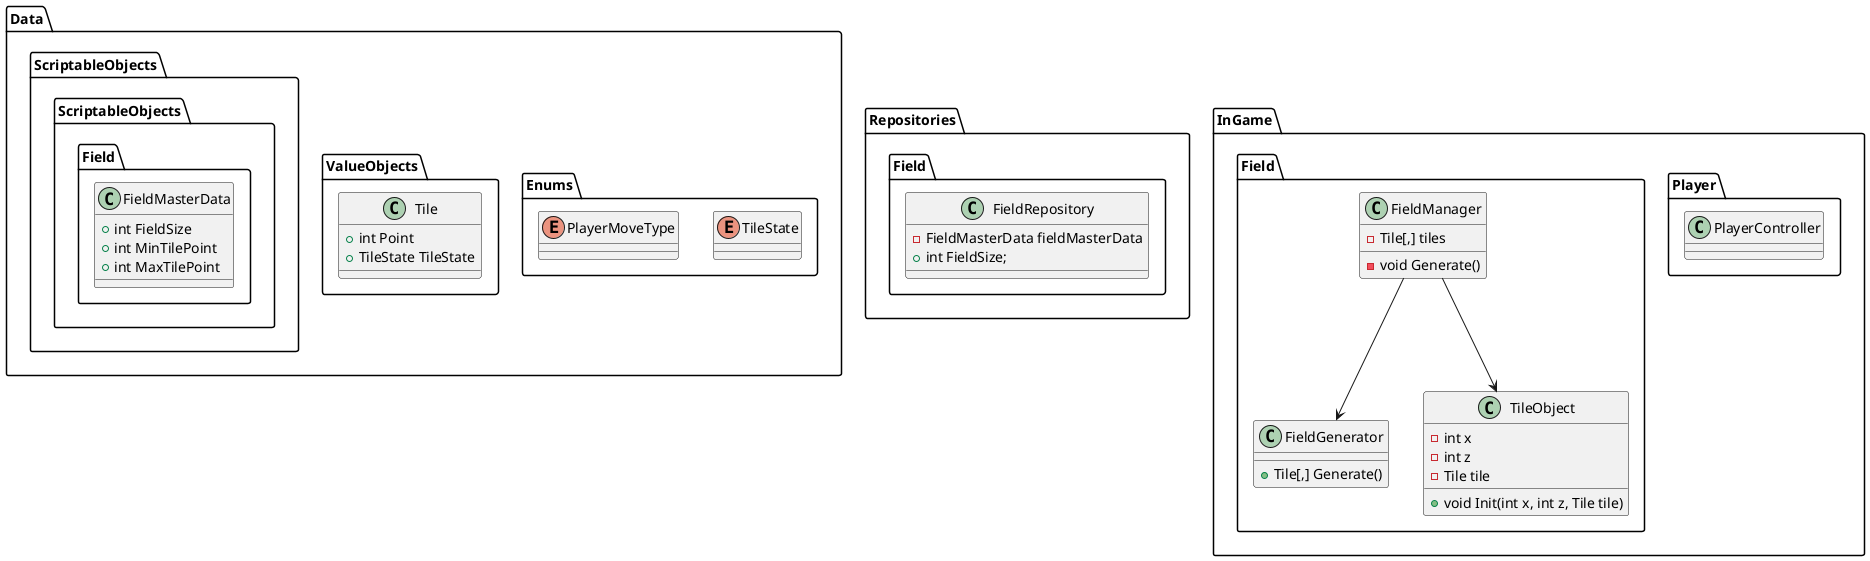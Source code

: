 @startuml
package Data
{
    package Enums
    {
        enum TileState
        enum PlayerMoveType
    }

    package ValueObjects
    {
        class Tile
        {
            + int Point
            + TileState TileState
        }
    }

    package ScriptableObjects
    {
        package ScriptableObjects.Field
        {
            class FieldMasterData
            {
                + int FieldSize
                + int MinTilePoint
                + int MaxTilePoint
            }
        }
    }
}

package Repositories
{
    package Repositories.Field
    {
        class FieldRepository
        {
            - FieldMasterData fieldMasterData
            + int FieldSize;
        }
    }
}

package InGame
{
    package Player
    {
        class PlayerController
        {

        }
    }

    package InGame.Field
    {
        class FieldGenerator
        {
            + Tile[,] Generate()
        }

        class FieldManager
        {
            - Tile[,] tiles

            - void Generate()
            ' + Tile GetTile(int x, int z)
        }

        class TileObject
        {
            - int x
            - int z
            - Tile tile

            + void Init(int x, int z, Tile tile)
        }
    }
}

FieldManager --> FieldGenerator
FieldManager --> TileObject
@enduml